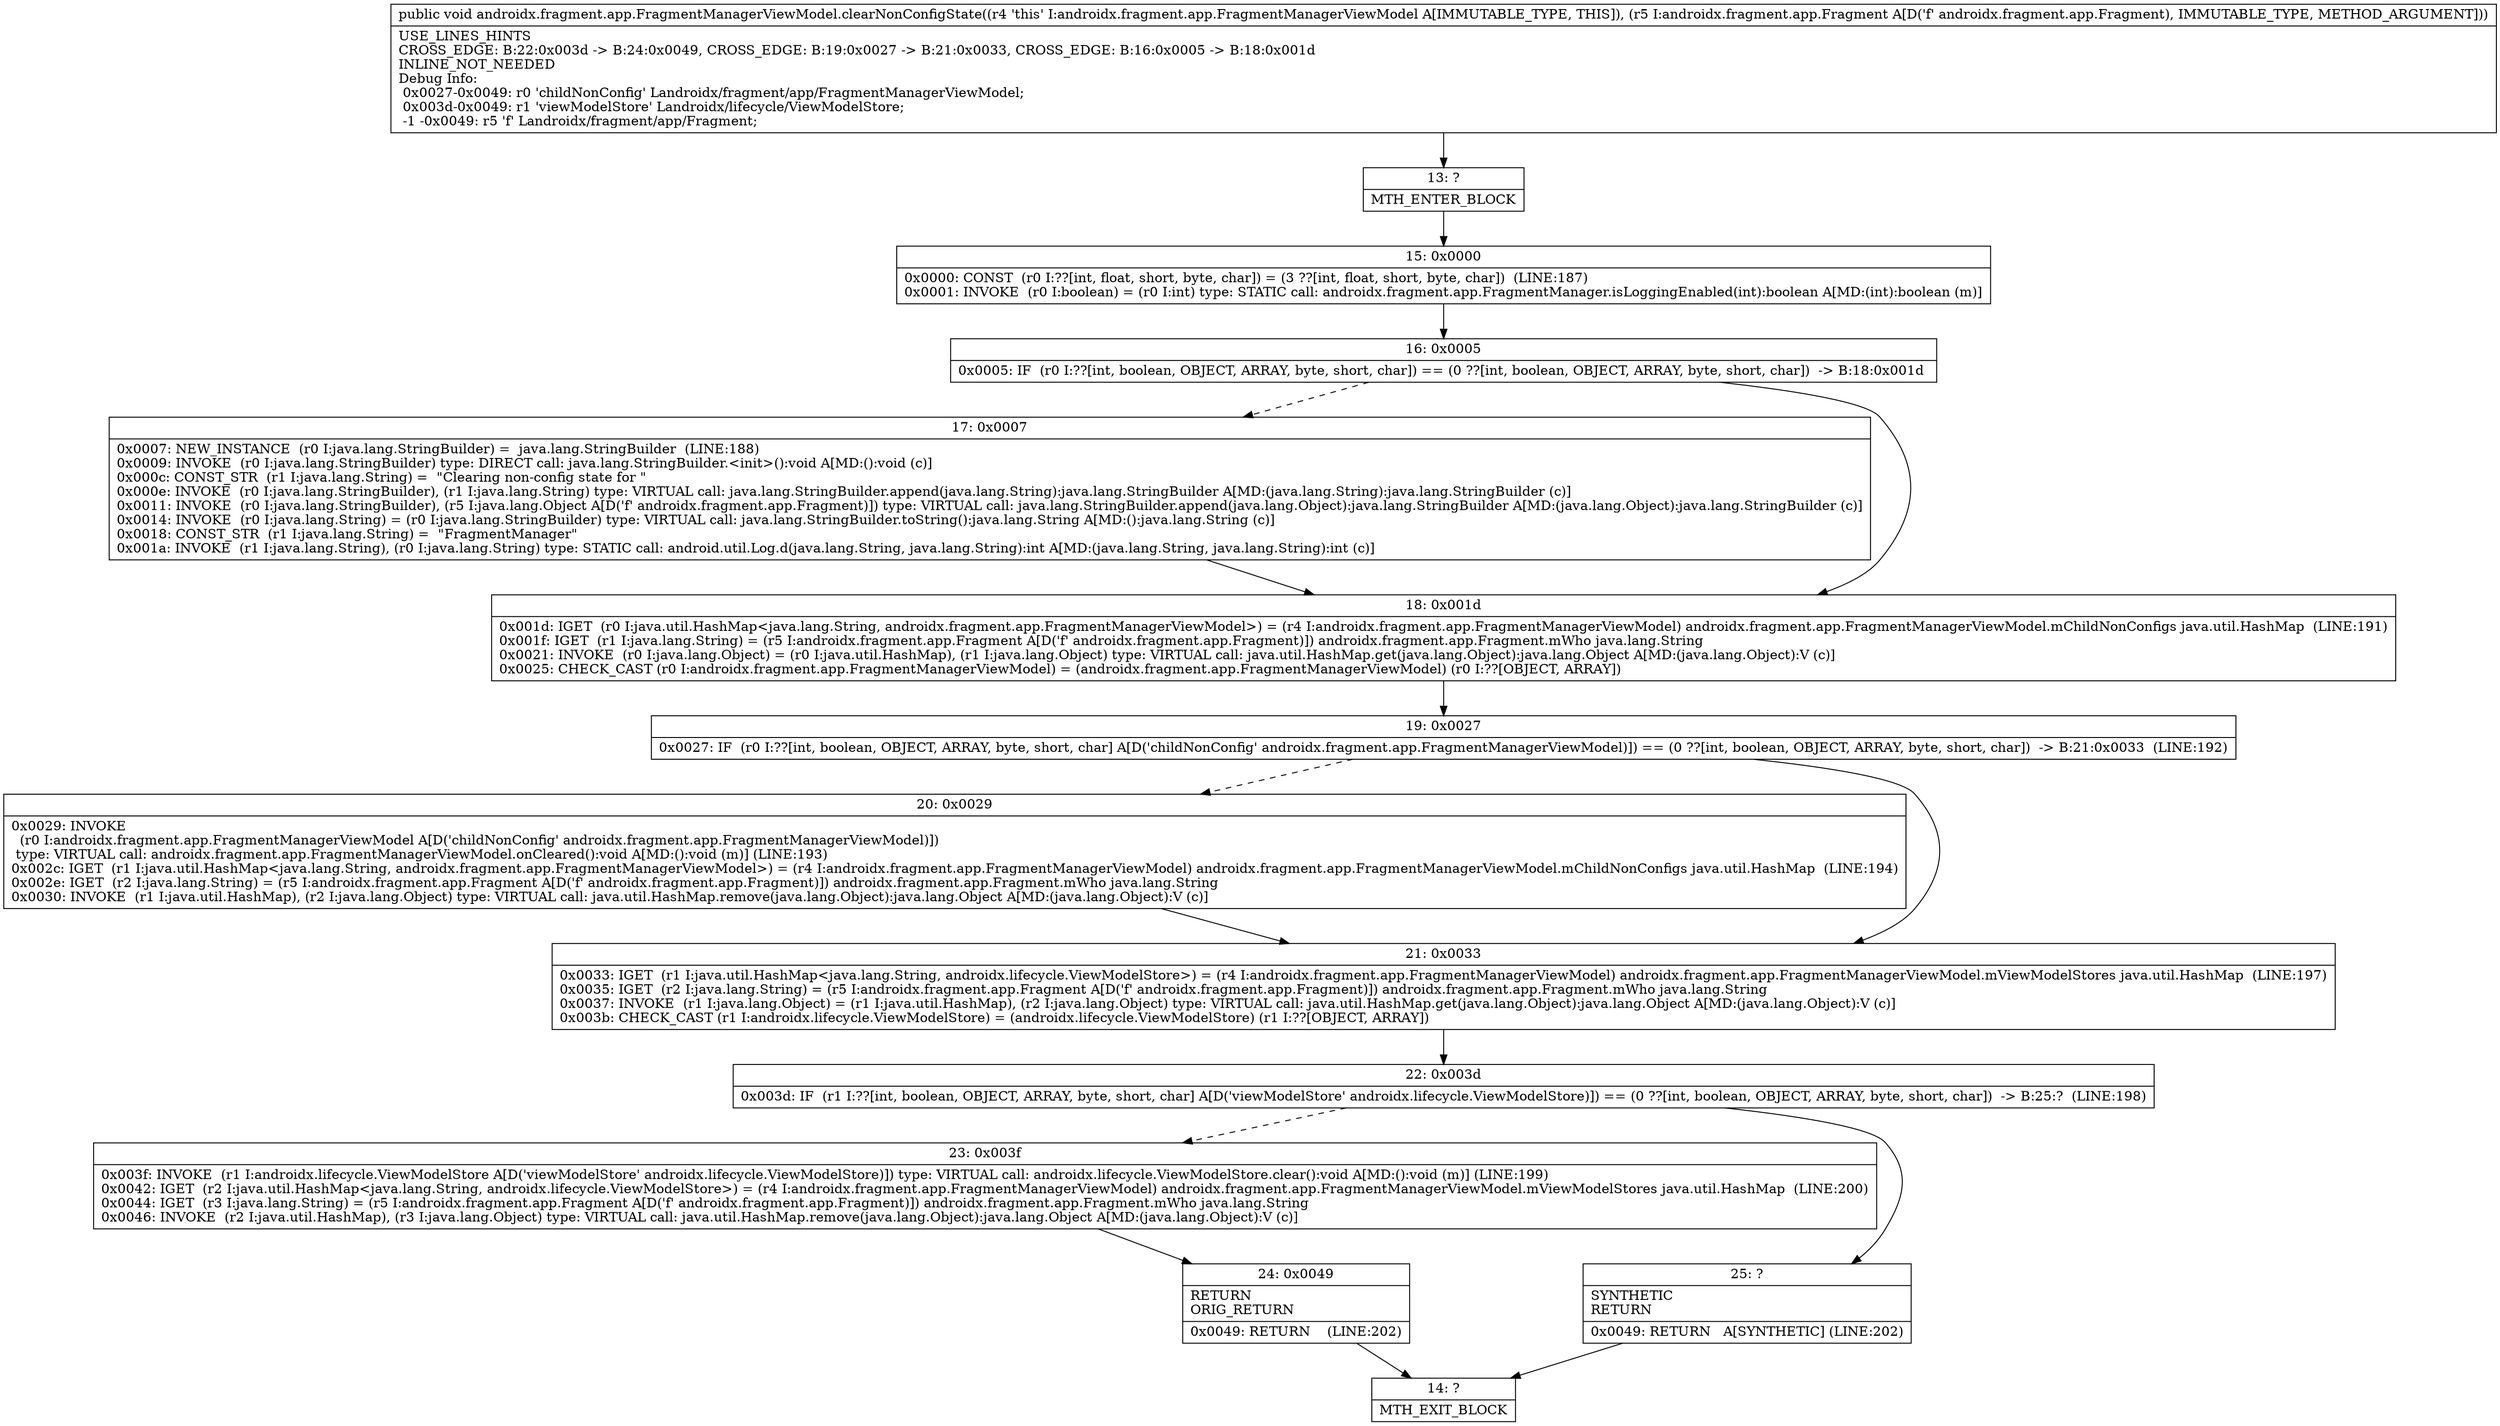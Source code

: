 digraph "CFG forandroidx.fragment.app.FragmentManagerViewModel.clearNonConfigState(Landroidx\/fragment\/app\/Fragment;)V" {
Node_13 [shape=record,label="{13\:\ ?|MTH_ENTER_BLOCK\l}"];
Node_15 [shape=record,label="{15\:\ 0x0000|0x0000: CONST  (r0 I:??[int, float, short, byte, char]) = (3 ??[int, float, short, byte, char])  (LINE:187)\l0x0001: INVOKE  (r0 I:boolean) = (r0 I:int) type: STATIC call: androidx.fragment.app.FragmentManager.isLoggingEnabled(int):boolean A[MD:(int):boolean (m)]\l}"];
Node_16 [shape=record,label="{16\:\ 0x0005|0x0005: IF  (r0 I:??[int, boolean, OBJECT, ARRAY, byte, short, char]) == (0 ??[int, boolean, OBJECT, ARRAY, byte, short, char])  \-\> B:18:0x001d \l}"];
Node_17 [shape=record,label="{17\:\ 0x0007|0x0007: NEW_INSTANCE  (r0 I:java.lang.StringBuilder) =  java.lang.StringBuilder  (LINE:188)\l0x0009: INVOKE  (r0 I:java.lang.StringBuilder) type: DIRECT call: java.lang.StringBuilder.\<init\>():void A[MD:():void (c)]\l0x000c: CONST_STR  (r1 I:java.lang.String) =  \"Clearing non\-config state for \" \l0x000e: INVOKE  (r0 I:java.lang.StringBuilder), (r1 I:java.lang.String) type: VIRTUAL call: java.lang.StringBuilder.append(java.lang.String):java.lang.StringBuilder A[MD:(java.lang.String):java.lang.StringBuilder (c)]\l0x0011: INVOKE  (r0 I:java.lang.StringBuilder), (r5 I:java.lang.Object A[D('f' androidx.fragment.app.Fragment)]) type: VIRTUAL call: java.lang.StringBuilder.append(java.lang.Object):java.lang.StringBuilder A[MD:(java.lang.Object):java.lang.StringBuilder (c)]\l0x0014: INVOKE  (r0 I:java.lang.String) = (r0 I:java.lang.StringBuilder) type: VIRTUAL call: java.lang.StringBuilder.toString():java.lang.String A[MD:():java.lang.String (c)]\l0x0018: CONST_STR  (r1 I:java.lang.String) =  \"FragmentManager\" \l0x001a: INVOKE  (r1 I:java.lang.String), (r0 I:java.lang.String) type: STATIC call: android.util.Log.d(java.lang.String, java.lang.String):int A[MD:(java.lang.String, java.lang.String):int (c)]\l}"];
Node_18 [shape=record,label="{18\:\ 0x001d|0x001d: IGET  (r0 I:java.util.HashMap\<java.lang.String, androidx.fragment.app.FragmentManagerViewModel\>) = (r4 I:androidx.fragment.app.FragmentManagerViewModel) androidx.fragment.app.FragmentManagerViewModel.mChildNonConfigs java.util.HashMap  (LINE:191)\l0x001f: IGET  (r1 I:java.lang.String) = (r5 I:androidx.fragment.app.Fragment A[D('f' androidx.fragment.app.Fragment)]) androidx.fragment.app.Fragment.mWho java.lang.String \l0x0021: INVOKE  (r0 I:java.lang.Object) = (r0 I:java.util.HashMap), (r1 I:java.lang.Object) type: VIRTUAL call: java.util.HashMap.get(java.lang.Object):java.lang.Object A[MD:(java.lang.Object):V (c)]\l0x0025: CHECK_CAST (r0 I:androidx.fragment.app.FragmentManagerViewModel) = (androidx.fragment.app.FragmentManagerViewModel) (r0 I:??[OBJECT, ARRAY]) \l}"];
Node_19 [shape=record,label="{19\:\ 0x0027|0x0027: IF  (r0 I:??[int, boolean, OBJECT, ARRAY, byte, short, char] A[D('childNonConfig' androidx.fragment.app.FragmentManagerViewModel)]) == (0 ??[int, boolean, OBJECT, ARRAY, byte, short, char])  \-\> B:21:0x0033  (LINE:192)\l}"];
Node_20 [shape=record,label="{20\:\ 0x0029|0x0029: INVOKE  \l  (r0 I:androidx.fragment.app.FragmentManagerViewModel A[D('childNonConfig' androidx.fragment.app.FragmentManagerViewModel)])\l type: VIRTUAL call: androidx.fragment.app.FragmentManagerViewModel.onCleared():void A[MD:():void (m)] (LINE:193)\l0x002c: IGET  (r1 I:java.util.HashMap\<java.lang.String, androidx.fragment.app.FragmentManagerViewModel\>) = (r4 I:androidx.fragment.app.FragmentManagerViewModel) androidx.fragment.app.FragmentManagerViewModel.mChildNonConfigs java.util.HashMap  (LINE:194)\l0x002e: IGET  (r2 I:java.lang.String) = (r5 I:androidx.fragment.app.Fragment A[D('f' androidx.fragment.app.Fragment)]) androidx.fragment.app.Fragment.mWho java.lang.String \l0x0030: INVOKE  (r1 I:java.util.HashMap), (r2 I:java.lang.Object) type: VIRTUAL call: java.util.HashMap.remove(java.lang.Object):java.lang.Object A[MD:(java.lang.Object):V (c)]\l}"];
Node_21 [shape=record,label="{21\:\ 0x0033|0x0033: IGET  (r1 I:java.util.HashMap\<java.lang.String, androidx.lifecycle.ViewModelStore\>) = (r4 I:androidx.fragment.app.FragmentManagerViewModel) androidx.fragment.app.FragmentManagerViewModel.mViewModelStores java.util.HashMap  (LINE:197)\l0x0035: IGET  (r2 I:java.lang.String) = (r5 I:androidx.fragment.app.Fragment A[D('f' androidx.fragment.app.Fragment)]) androidx.fragment.app.Fragment.mWho java.lang.String \l0x0037: INVOKE  (r1 I:java.lang.Object) = (r1 I:java.util.HashMap), (r2 I:java.lang.Object) type: VIRTUAL call: java.util.HashMap.get(java.lang.Object):java.lang.Object A[MD:(java.lang.Object):V (c)]\l0x003b: CHECK_CAST (r1 I:androidx.lifecycle.ViewModelStore) = (androidx.lifecycle.ViewModelStore) (r1 I:??[OBJECT, ARRAY]) \l}"];
Node_22 [shape=record,label="{22\:\ 0x003d|0x003d: IF  (r1 I:??[int, boolean, OBJECT, ARRAY, byte, short, char] A[D('viewModelStore' androidx.lifecycle.ViewModelStore)]) == (0 ??[int, boolean, OBJECT, ARRAY, byte, short, char])  \-\> B:25:?  (LINE:198)\l}"];
Node_23 [shape=record,label="{23\:\ 0x003f|0x003f: INVOKE  (r1 I:androidx.lifecycle.ViewModelStore A[D('viewModelStore' androidx.lifecycle.ViewModelStore)]) type: VIRTUAL call: androidx.lifecycle.ViewModelStore.clear():void A[MD:():void (m)] (LINE:199)\l0x0042: IGET  (r2 I:java.util.HashMap\<java.lang.String, androidx.lifecycle.ViewModelStore\>) = (r4 I:androidx.fragment.app.FragmentManagerViewModel) androidx.fragment.app.FragmentManagerViewModel.mViewModelStores java.util.HashMap  (LINE:200)\l0x0044: IGET  (r3 I:java.lang.String) = (r5 I:androidx.fragment.app.Fragment A[D('f' androidx.fragment.app.Fragment)]) androidx.fragment.app.Fragment.mWho java.lang.String \l0x0046: INVOKE  (r2 I:java.util.HashMap), (r3 I:java.lang.Object) type: VIRTUAL call: java.util.HashMap.remove(java.lang.Object):java.lang.Object A[MD:(java.lang.Object):V (c)]\l}"];
Node_24 [shape=record,label="{24\:\ 0x0049|RETURN\lORIG_RETURN\l|0x0049: RETURN    (LINE:202)\l}"];
Node_14 [shape=record,label="{14\:\ ?|MTH_EXIT_BLOCK\l}"];
Node_25 [shape=record,label="{25\:\ ?|SYNTHETIC\lRETURN\l|0x0049: RETURN   A[SYNTHETIC] (LINE:202)\l}"];
MethodNode[shape=record,label="{public void androidx.fragment.app.FragmentManagerViewModel.clearNonConfigState((r4 'this' I:androidx.fragment.app.FragmentManagerViewModel A[IMMUTABLE_TYPE, THIS]), (r5 I:androidx.fragment.app.Fragment A[D('f' androidx.fragment.app.Fragment), IMMUTABLE_TYPE, METHOD_ARGUMENT]))  | USE_LINES_HINTS\lCROSS_EDGE: B:22:0x003d \-\> B:24:0x0049, CROSS_EDGE: B:19:0x0027 \-\> B:21:0x0033, CROSS_EDGE: B:16:0x0005 \-\> B:18:0x001d\lINLINE_NOT_NEEDED\lDebug Info:\l  0x0027\-0x0049: r0 'childNonConfig' Landroidx\/fragment\/app\/FragmentManagerViewModel;\l  0x003d\-0x0049: r1 'viewModelStore' Landroidx\/lifecycle\/ViewModelStore;\l  \-1 \-0x0049: r5 'f' Landroidx\/fragment\/app\/Fragment;\l}"];
MethodNode -> Node_13;Node_13 -> Node_15;
Node_15 -> Node_16;
Node_16 -> Node_17[style=dashed];
Node_16 -> Node_18;
Node_17 -> Node_18;
Node_18 -> Node_19;
Node_19 -> Node_20[style=dashed];
Node_19 -> Node_21;
Node_20 -> Node_21;
Node_21 -> Node_22;
Node_22 -> Node_23[style=dashed];
Node_22 -> Node_25;
Node_23 -> Node_24;
Node_24 -> Node_14;
Node_25 -> Node_14;
}

